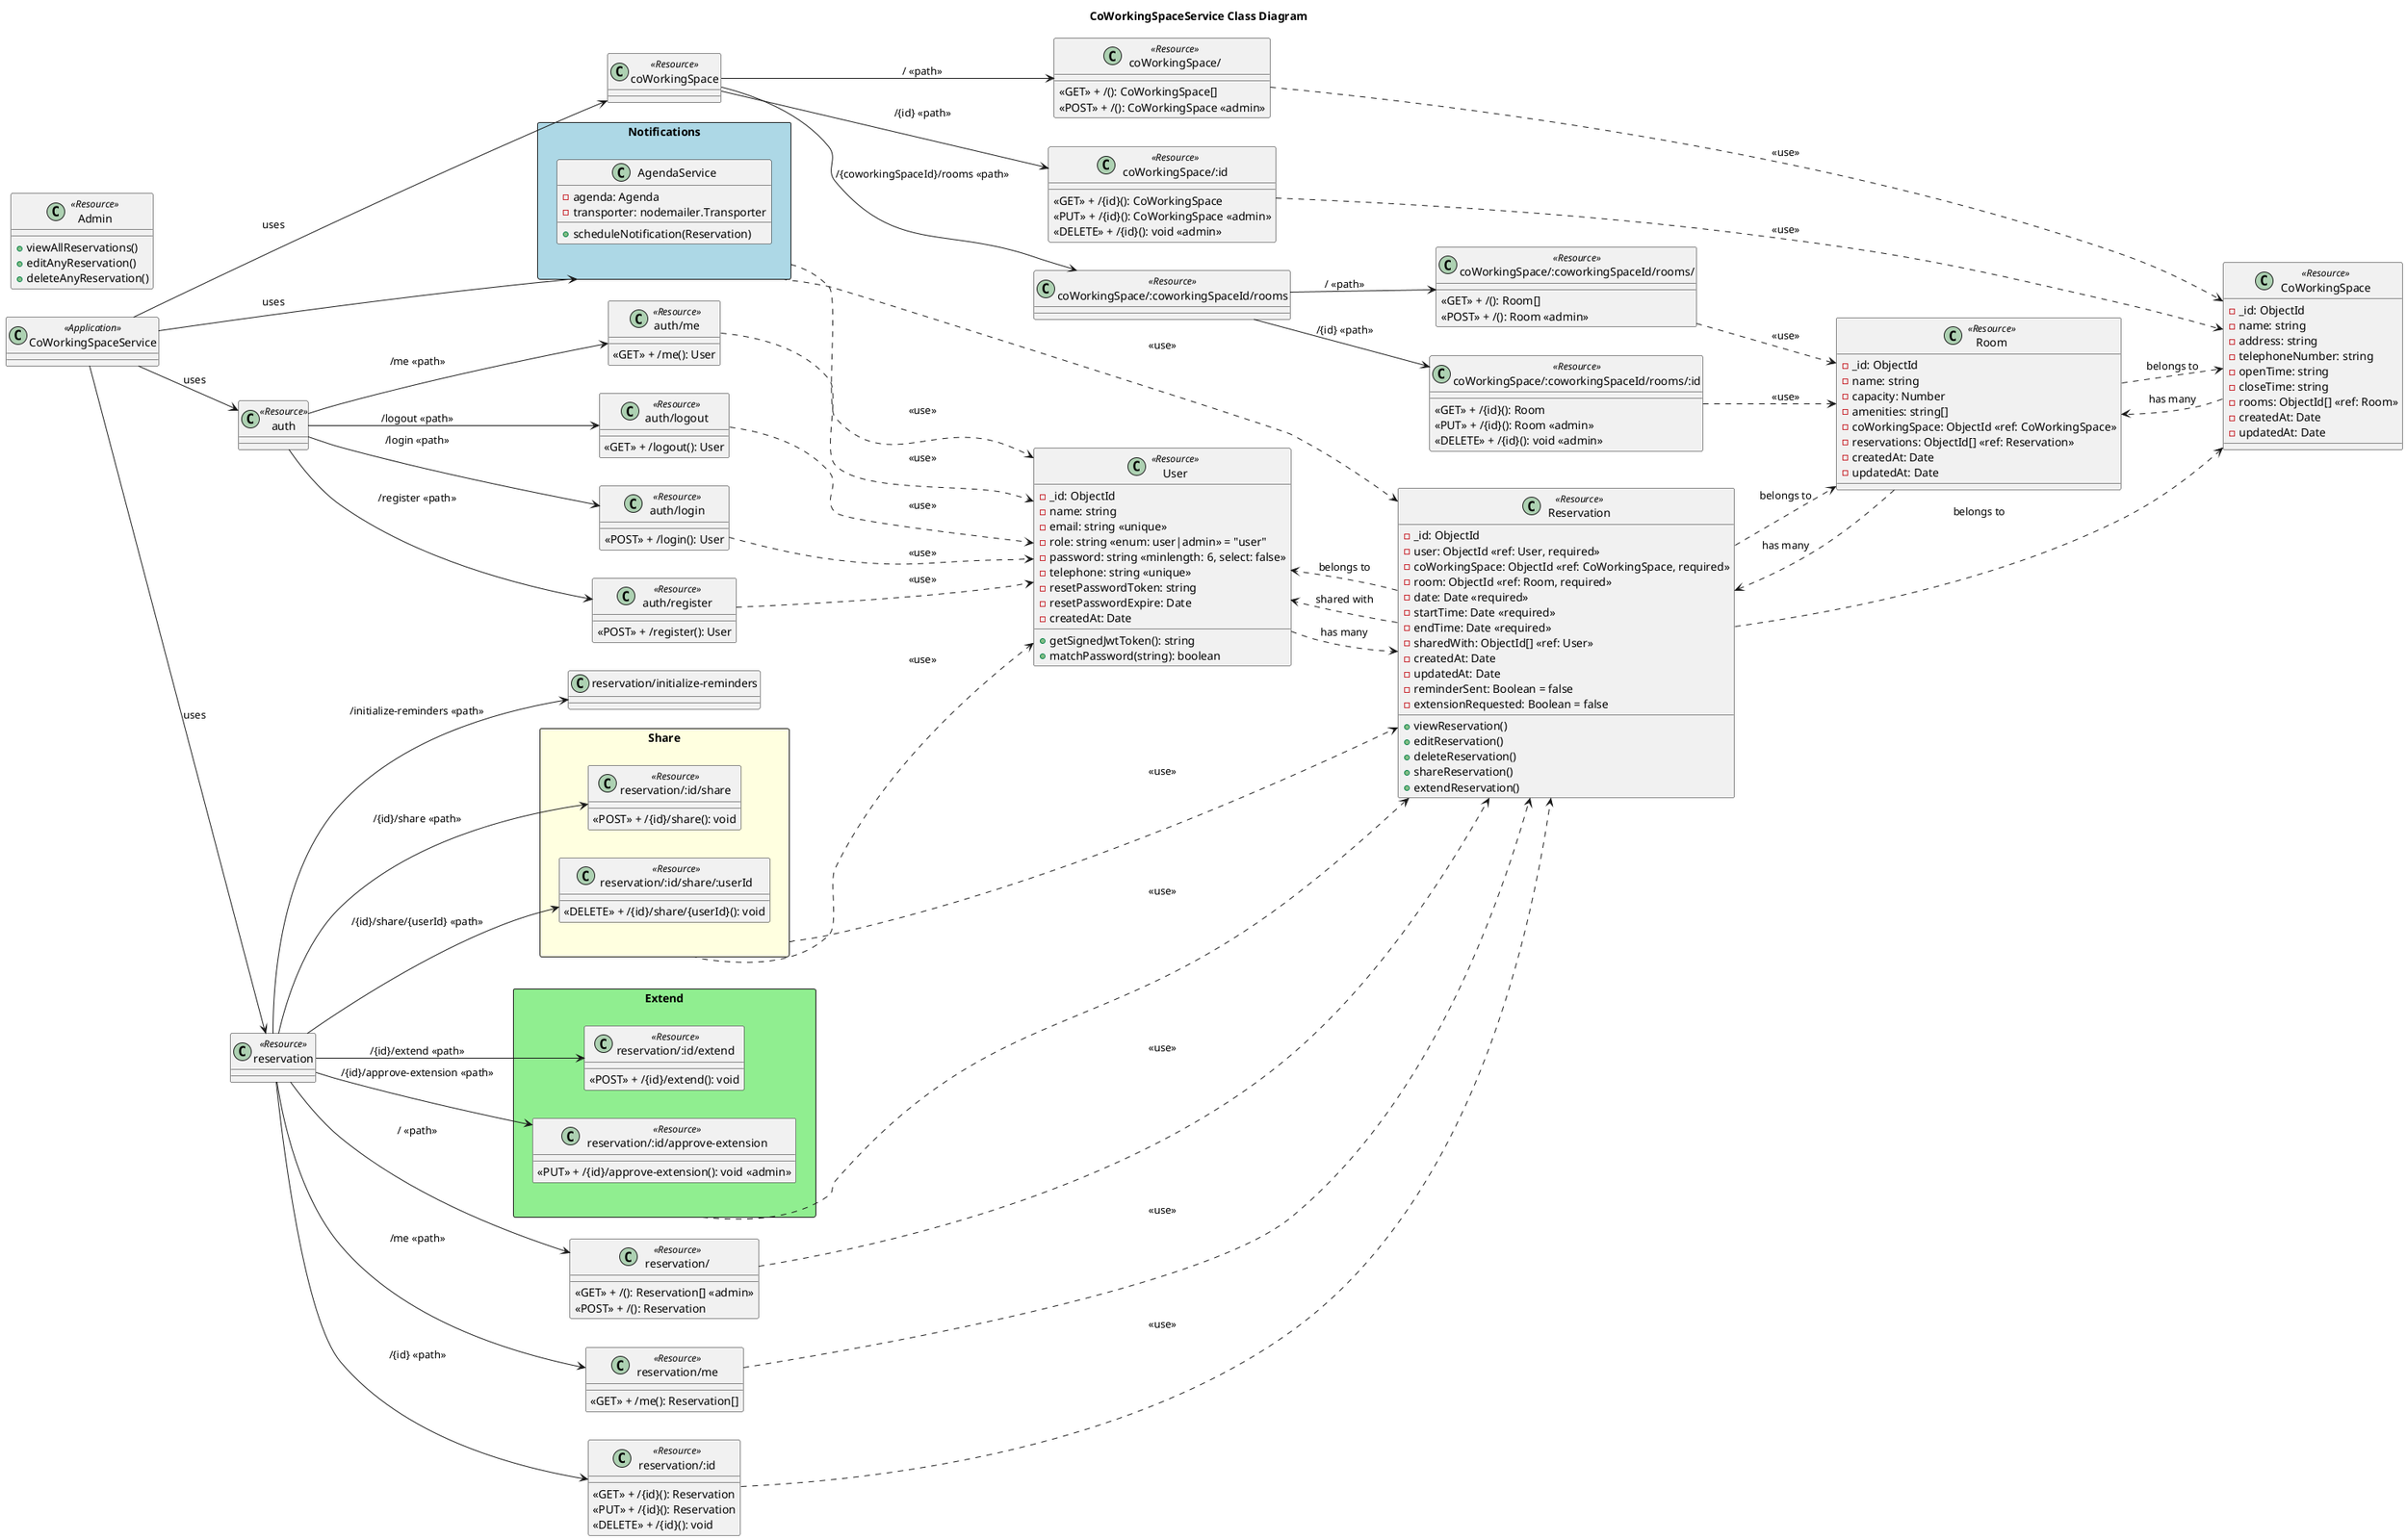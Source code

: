 @startuml
title CoWorkingSpaceService Class Diagram
left to right direction

class "CoWorkingSpaceService" <<Application>>

class "auth" <<Resource>>

class "auth/login" <<Resource>> {
    <<POST>> + /login(): User
}

class "auth/register" <<Resource>> {
    <<POST>> + /register(): User
}

class "auth/me" <<Resource>> {
    <<GET>> + /me(): User
}

class "auth/logout" <<Resource>> {
    <<GET>> + /logout(): User
}

class "coWorkingSpace" <<Resource>>

class "coWorkingSpace/" <<Resource>> {
    <<GET>> + /(): CoWorkingSpace[]
    <<POST>> + /(): CoWorkingSpace <<admin>>
}

class "coWorkingSpace/:id" <<Resource>> {
    <<GET>> + /{id}(): CoWorkingSpace
    <<PUT>> + /{id}(): CoWorkingSpace <<admin>>
    <<DELETE>> + /{id}(): void <<admin>>
}

class "coWorkingSpace/:coworkingSpaceId/rooms" <<Resource>>

class "coWorkingSpace/:coworkingSpaceId/rooms/" <<Resource>> {
    <<GET>> + /(): Room[]
    <<POST>> + /(): Room <<admin>>
}

class "coWorkingSpace/:coworkingSpaceId/rooms/:id" <<Resource>> {
    <<GET>> + /{id}(): Room
    <<PUT>> + /{id}(): Room <<admin>>
    <<DELETE>> + /{id}(): void <<admin>>
}

class "reservation" <<Resource>>

class "reservation/" <<Resource>> {
    <<GET>> + /(): Reservation[] <<admin>>
    <<POST>> + /(): Reservation
}

class "reservation/me" <<Resource>> {
    <<GET>> + /me(): Reservation[]
}

class "reservation/:id" <<Resource>> {
    <<GET>> + /{id}(): Reservation
    <<PUT>> + /{id}(): Reservation
    <<DELETE>> + /{id}(): void
}

package "Share" <<Rectangle>> #LightYellow{
    class "reservation/:id/share" <<Resource>> {
        <<POST>> + /{id}/share(): void
    }

    class "reservation/:id/share/:userId" <<Resource>> {
        <<DELETE>> + /{id}/share/{userId}(): void
    }
}

package "Extend" <<Rectangle>> #LightGreen{
    class "reservation/:id/extend" <<Resource>> {
        <<POST>> + /{id}/extend(): void
    }

    class "reservation/:id/approve-extension" <<Resource>> {
        <<PUT>> + /{id}/approve-extension(): void <<admin>>
    }
}

package "Notifications" <<Rectangle>> #LightBlue {
    class "AgendaService" {
        + scheduleNotification(Reservation)
        - agenda: Agenda
        - transporter: nodemailer.Transporter
    }
}

class User <<Resource>> {
    - _id: ObjectId
    - name: string
    - email: string <<unique>>
    - role: string <<enum: user|admin>> = "user"
    - password: string <<minlength: 6, select: false>>
    - telephone: string <<unique>>
    - resetPasswordToken: string
    - resetPasswordExpire: Date
    - createdAt: Date
    + getSignedJwtToken(): string
    + matchPassword(string): boolean
}

class Admin <<Resource>> {
    + viewAllReservations()
    + editAnyReservation()
    + deleteAnyReservation()
}

class CoWorkingSpace <<Resource>> {
    - _id: ObjectId
    - name: string
    - address: string
    - telephoneNumber: string
    - openTime: string
    - closeTime: string
    - rooms: ObjectId[] <<ref: Room>>
    - createdAt: Date
    - updatedAt: Date
}

class Room <<Resource>> {
    - _id: ObjectId
    - name: string
    - capacity: Number
    - amenities: string[]
    - coWorkingSpace: ObjectId <<ref: CoWorkingSpace>>
    - reservations: ObjectId[] <<ref: Reservation>>
    - createdAt: Date
    - updatedAt: Date
}

class Reservation <<Resource>> {
    - _id: ObjectId
    - user: ObjectId <<ref: User, required>>
    - coWorkingSpace: ObjectId <<ref: CoWorkingSpace, required>>
    - room: ObjectId <<ref: Room, required>>
    - date: Date <<required>>
    - startTime: Date <<required>>
    - endTime: Date <<required>>
    - sharedWith: ObjectId[] <<ref: User>>
    - createdAt: Date
    - updatedAt: Date
    - reminderSent: Boolean = false
    - extensionRequested: Boolean = false
    + viewReservation()
    + editReservation()
    + deleteReservation()
    + shareReservation()
    + extendReservation()
}

"CoWorkingSpaceService" --> "auth" : uses
"CoWorkingSpaceService" --> "coWorkingSpace" : uses
"CoWorkingSpaceService" --> "reservation" : uses
"CoWorkingSpaceService" --> "Notifications" : uses

"auth" --> "auth/login" : /login <<path>>
"auth" --> "auth/register" : /register <<path>>
"auth" --> "auth/me" : /me <<path>>
"auth" --> "auth/logout" : /logout <<path>>

"coWorkingSpace" --> "coWorkingSpace/" : / <<path>>
"coWorkingSpace" --> "coWorkingSpace/:id" : /{id} <<path>>
"coWorkingSpace" --> "coWorkingSpace/:coworkingSpaceId/rooms" : /{coworkingSpaceId}/rooms <<path>>

"coWorkingSpace/:coworkingSpaceId/rooms" --> "coWorkingSpace/:coworkingSpaceId/rooms/" : / <<path>>
"coWorkingSpace/:coworkingSpaceId/rooms" --> "coWorkingSpace/:coworkingSpaceId/rooms/:id" : /{id} <<path>>

"reservation" --> "reservation/" : / <<path>>
"reservation" --> "reservation/me" : /me <<path>>
"reservation" --> "reservation/:id" : /{id} <<path>>
"reservation" --> "reservation/:id/share" : /{id}/share <<path>>
"reservation" --> "reservation/:id/share/:userId" : /{id}/share/{userId} <<path>>
"reservation" --> "reservation/:id/extend" : /{id}/extend <<path>>
"reservation" --> "reservation/:id/approve-extension" : /{id}/approve-extension <<path>>
"reservation" --> "reservation/initialize-reminders" : /initialize-reminders <<path>>

"auth/login" ..> User : <<use>>
"auth/register" ..> User : <<use>>
"auth/me" ..> User : <<use>>
"auth/logout" ..> User : <<use>>

"coWorkingSpace/" ..> CoWorkingSpace : <<use>>
"coWorkingSpace/:id" ..> CoWorkingSpace : <<use>>
"coWorkingSpace/:coworkingSpaceId/rooms/" ..> Room : <<use>>
"coWorkingSpace/:coworkingSpaceId/rooms/:id" ..> Room : <<use>>
CoWorkingSpace ..> Room : "has many"
Room ..> CoWorkingSpace : "belongs to"

"reservation/" ..> Reservation : <<use>>
"reservation/me" ..> Reservation : <<use>>
"reservation/:id" ..> Reservation : <<use>>
"Share" ..> Reservation : <<use>>
"Share" ..> User : <<use>>
"Extend" ..> Reservation : <<use>>
"Notifications" ..> Reservation : <<use>>
"Notifications" ..> User : <<use>>

Reservation ..> User : "belongs to"
Reservation ..> CoWorkingSpace : "belongs to"
Reservation ..> Room : "belongs to"
Reservation ..> User : "shared with"

Room ..> Reservation : "has many"
User ..> Reservation : "has many"

@enduml